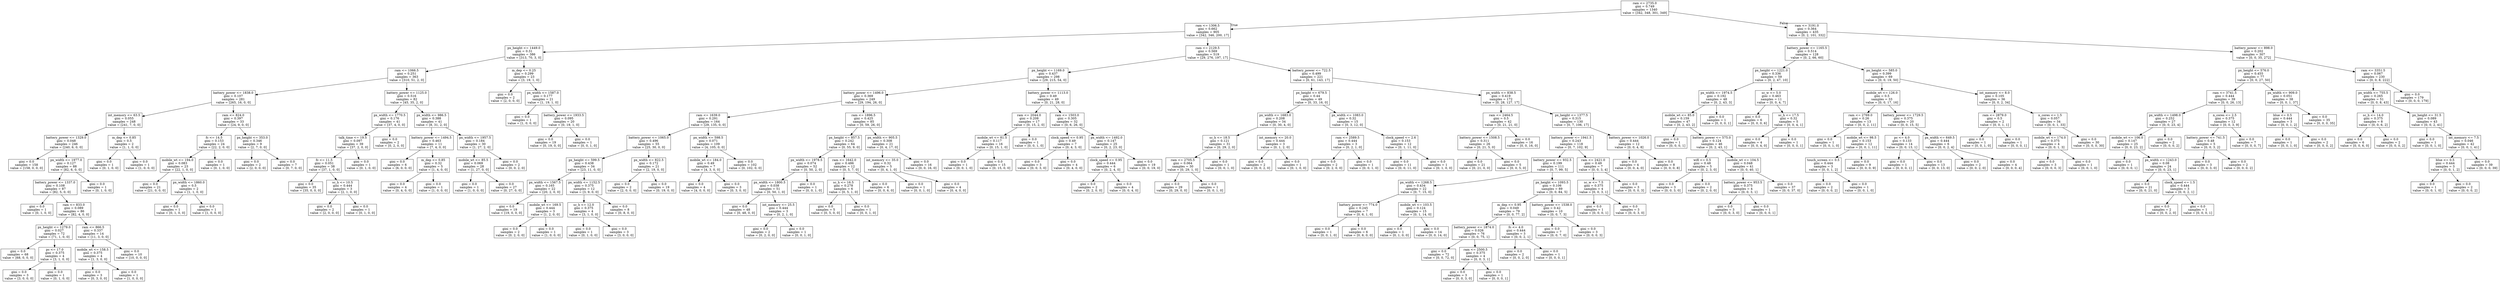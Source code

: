 digraph Tree {
node [shape=box] ;
0 [label="ram <= 2735.0\ngini = 0.749\nsamples = 1340\nvalue = [342, 348, 301, 349]"] ;
1 [label="ram <= 1306.5\ngini = 0.662\nsamples = 905\nvalue = [342, 346, 200, 17]"] ;
0 -> 1 [labeldistance=2.5, labelangle=45, headlabel="True"] ;
2 [label="px_height <= 1449.0\ngini = 0.31\nsamples = 386\nvalue = [313, 70, 3, 0]"] ;
1 -> 2 ;
3 [label="ram <= 1066.5\ngini = 0.251\nsamples = 363\nvalue = [310, 51, 2, 0]"] ;
2 -> 3 ;
4 [label="battery_power <= 1838.0\ngini = 0.107\nsamples = 281\nvalue = [265, 16, 0, 0]"] ;
3 -> 4 ;
5 [label="int_memory <= 63.5\ngini = 0.055\nsamples = 248\nvalue = [241, 7, 0, 0]"] ;
4 -> 5 ;
6 [label="battery_power <= 1329.0\ngini = 0.048\nsamples = 246\nvalue = [240, 6, 0, 0]"] ;
5 -> 6 ;
7 [label="gini = 0.0\nsamples = 158\nvalue = [158, 0, 0, 0]"] ;
6 -> 7 ;
8 [label="px_width <= 1977.0\ngini = 0.127\nsamples = 88\nvalue = [82, 6, 0, 0]"] ;
6 -> 8 ;
9 [label="battery_power <= 1337.0\ngini = 0.108\nsamples = 87\nvalue = [82, 5, 0, 0]"] ;
8 -> 9 ;
10 [label="gini = 0.0\nsamples = 1\nvalue = [0, 1, 0, 0]"] ;
9 -> 10 ;
11 [label="ram <= 833.0\ngini = 0.089\nsamples = 86\nvalue = [82, 4, 0, 0]"] ;
9 -> 11 ;
12 [label="px_height <= 1279.0\ngini = 0.027\nsamples = 72\nvalue = [71, 1, 0, 0]"] ;
11 -> 12 ;
13 [label="gini = 0.0\nsamples = 68\nvalue = [68, 0, 0, 0]"] ;
12 -> 13 ;
14 [label="pc <= 17.0\ngini = 0.375\nsamples = 4\nvalue = [3, 1, 0, 0]"] ;
12 -> 14 ;
15 [label="gini = 0.0\nsamples = 3\nvalue = [3, 0, 0, 0]"] ;
14 -> 15 ;
16 [label="gini = 0.0\nsamples = 1\nvalue = [0, 1, 0, 0]"] ;
14 -> 16 ;
17 [label="ram <= 866.5\ngini = 0.337\nsamples = 14\nvalue = [11, 3, 0, 0]"] ;
11 -> 17 ;
18 [label="mobile_wt <= 158.5\ngini = 0.375\nsamples = 4\nvalue = [1, 3, 0, 0]"] ;
17 -> 18 ;
19 [label="gini = 0.0\nsamples = 3\nvalue = [0, 3, 0, 0]"] ;
18 -> 19 ;
20 [label="gini = 0.0\nsamples = 1\nvalue = [1, 0, 0, 0]"] ;
18 -> 20 ;
21 [label="gini = 0.0\nsamples = 10\nvalue = [10, 0, 0, 0]"] ;
17 -> 21 ;
22 [label="gini = 0.0\nsamples = 1\nvalue = [0, 1, 0, 0]"] ;
8 -> 22 ;
23 [label="m_dep <= 0.85\ngini = 0.5\nsamples = 2\nvalue = [1, 1, 0, 0]"] ;
5 -> 23 ;
24 [label="gini = 0.0\nsamples = 1\nvalue = [0, 1, 0, 0]"] ;
23 -> 24 ;
25 [label="gini = 0.0\nsamples = 1\nvalue = [1, 0, 0, 0]"] ;
23 -> 25 ;
26 [label="ram <= 824.0\ngini = 0.397\nsamples = 33\nvalue = [24, 9, 0, 0]"] ;
4 -> 26 ;
27 [label="fc <= 14.5\ngini = 0.153\nsamples = 24\nvalue = [22, 2, 0, 0]"] ;
26 -> 27 ;
28 [label="mobile_wt <= 194.0\ngini = 0.083\nsamples = 23\nvalue = [22, 1, 0, 0]"] ;
27 -> 28 ;
29 [label="gini = 0.0\nsamples = 21\nvalue = [21, 0, 0, 0]"] ;
28 -> 29 ;
30 [label="px_width <= 1860.0\ngini = 0.5\nsamples = 2\nvalue = [1, 1, 0, 0]"] ;
28 -> 30 ;
31 [label="gini = 0.0\nsamples = 1\nvalue = [0, 1, 0, 0]"] ;
30 -> 31 ;
32 [label="gini = 0.0\nsamples = 1\nvalue = [1, 0, 0, 0]"] ;
30 -> 32 ;
33 [label="gini = 0.0\nsamples = 1\nvalue = [0, 1, 0, 0]"] ;
27 -> 33 ;
34 [label="px_height <= 353.0\ngini = 0.346\nsamples = 9\nvalue = [2, 7, 0, 0]"] ;
26 -> 34 ;
35 [label="gini = 0.0\nsamples = 2\nvalue = [2, 0, 0, 0]"] ;
34 -> 35 ;
36 [label="gini = 0.0\nsamples = 7\nvalue = [0, 7, 0, 0]"] ;
34 -> 36 ;
37 [label="battery_power <= 1125.0\ngini = 0.516\nsamples = 82\nvalue = [45, 35, 2, 0]"] ;
3 -> 37 ;
38 [label="px_width <= 1770.5\ngini = 0.176\nsamples = 41\nvalue = [37, 4, 0, 0]"] ;
37 -> 38 ;
39 [label="talk_time <= 19.5\ngini = 0.097\nsamples = 39\nvalue = [37, 2, 0, 0]"] ;
38 -> 39 ;
40 [label="fc <= 11.5\ngini = 0.051\nsamples = 38\nvalue = [37, 1, 0, 0]"] ;
39 -> 40 ;
41 [label="gini = 0.0\nsamples = 35\nvalue = [35, 0, 0, 0]"] ;
40 -> 41 ;
42 [label="sc_h <= 10.5\ngini = 0.444\nsamples = 3\nvalue = [2, 1, 0, 0]"] ;
40 -> 42 ;
43 [label="gini = 0.0\nsamples = 2\nvalue = [2, 0, 0, 0]"] ;
42 -> 43 ;
44 [label="gini = 0.0\nsamples = 1\nvalue = [0, 1, 0, 0]"] ;
42 -> 44 ;
45 [label="gini = 0.0\nsamples = 1\nvalue = [0, 1, 0, 0]"] ;
39 -> 45 ;
46 [label="gini = 0.0\nsamples = 2\nvalue = [0, 2, 0, 0]"] ;
38 -> 46 ;
47 [label="px_width <= 986.5\ngini = 0.388\nsamples = 41\nvalue = [8, 31, 2, 0]"] ;
37 -> 47 ;
48 [label="battery_power <= 1494.5\ngini = 0.463\nsamples = 11\nvalue = [7, 4, 0, 0]"] ;
47 -> 48 ;
49 [label="gini = 0.0\nsamples = 6\nvalue = [6, 0, 0, 0]"] ;
48 -> 49 ;
50 [label="m_dep <= 0.85\ngini = 0.32\nsamples = 5\nvalue = [1, 4, 0, 0]"] ;
48 -> 50 ;
51 [label="gini = 0.0\nsamples = 4\nvalue = [0, 4, 0, 0]"] ;
50 -> 51 ;
52 [label="gini = 0.0\nsamples = 1\nvalue = [1, 0, 0, 0]"] ;
50 -> 52 ;
53 [label="px_width <= 1957.5\ngini = 0.184\nsamples = 30\nvalue = [1, 27, 2, 0]"] ;
47 -> 53 ;
54 [label="mobile_wt <= 85.5\ngini = 0.069\nsamples = 28\nvalue = [1, 27, 0, 0]"] ;
53 -> 54 ;
55 [label="gini = 0.0\nsamples = 1\nvalue = [1, 0, 0, 0]"] ;
54 -> 55 ;
56 [label="gini = 0.0\nsamples = 27\nvalue = [0, 27, 0, 0]"] ;
54 -> 56 ;
57 [label="gini = 0.0\nsamples = 2\nvalue = [0, 0, 2, 0]"] ;
53 -> 57 ;
58 [label="m_dep <= 0.25\ngini = 0.299\nsamples = 23\nvalue = [3, 19, 1, 0]"] ;
2 -> 58 ;
59 [label="gini = 0.0\nsamples = 2\nvalue = [2, 0, 0, 0]"] ;
58 -> 59 ;
60 [label="px_width <= 1587.0\ngini = 0.177\nsamples = 21\nvalue = [1, 19, 1, 0]"] ;
58 -> 60 ;
61 [label="gini = 0.0\nsamples = 1\nvalue = [1, 0, 0, 0]"] ;
60 -> 61 ;
62 [label="battery_power <= 1933.5\ngini = 0.095\nsamples = 20\nvalue = [0, 19, 1, 0]"] ;
60 -> 62 ;
63 [label="gini = 0.0\nsamples = 19\nvalue = [0, 19, 0, 0]"] ;
62 -> 63 ;
64 [label="gini = 0.0\nsamples = 1\nvalue = [0, 0, 1, 0]"] ;
62 -> 64 ;
65 [label="ram <= 2129.5\ngini = 0.569\nsamples = 519\nvalue = [29, 276, 197, 17]"] ;
1 -> 65 ;
66 [label="px_height <= 1169.0\ngini = 0.437\nsamples = 298\nvalue = [29, 215, 54, 0]"] ;
65 -> 66 ;
67 [label="battery_power <= 1496.0\ngini = 0.369\nsamples = 249\nvalue = [29, 194, 26, 0]"] ;
66 -> 67 ;
68 [label="ram <= 1639.0\ngini = 0.291\nsamples = 164\nvalue = [29, 135, 0, 0]"] ;
67 -> 68 ;
69 [label="battery_power <= 1065.0\ngini = 0.496\nsamples = 55\nvalue = [25, 30, 0, 0]"] ;
68 -> 69 ;
70 [label="px_height <= 599.5\ngini = 0.438\nsamples = 34\nvalue = [23, 11, 0, 0]"] ;
69 -> 70 ;
71 [label="px_width <= 1567.5\ngini = 0.165\nsamples = 22\nvalue = [20, 2, 0, 0]"] ;
70 -> 71 ;
72 [label="gini = 0.0\nsamples = 19\nvalue = [19, 0, 0, 0]"] ;
71 -> 72 ;
73 [label="mobile_wt <= 169.5\ngini = 0.444\nsamples = 3\nvalue = [1, 2, 0, 0]"] ;
71 -> 73 ;
74 [label="gini = 0.0\nsamples = 2\nvalue = [0, 2, 0, 0]"] ;
73 -> 74 ;
75 [label="gini = 0.0\nsamples = 1\nvalue = [1, 0, 0, 0]"] ;
73 -> 75 ;
76 [label="px_width <= 1152.5\ngini = 0.375\nsamples = 12\nvalue = [3, 9, 0, 0]"] ;
70 -> 76 ;
77 [label="sc_h <= 12.0\ngini = 0.375\nsamples = 4\nvalue = [3, 1, 0, 0]"] ;
76 -> 77 ;
78 [label="gini = 0.0\nsamples = 1\nvalue = [0, 1, 0, 0]"] ;
77 -> 78 ;
79 [label="gini = 0.0\nsamples = 3\nvalue = [3, 0, 0, 0]"] ;
77 -> 79 ;
80 [label="gini = 0.0\nsamples = 8\nvalue = [0, 8, 0, 0]"] ;
76 -> 80 ;
81 [label="px_width <= 822.5\ngini = 0.172\nsamples = 21\nvalue = [2, 19, 0, 0]"] ;
69 -> 81 ;
82 [label="gini = 0.0\nsamples = 2\nvalue = [2, 0, 0, 0]"] ;
81 -> 82 ;
83 [label="gini = 0.0\nsamples = 19\nvalue = [0, 19, 0, 0]"] ;
81 -> 83 ;
84 [label="px_width <= 598.5\ngini = 0.071\nsamples = 109\nvalue = [4, 105, 0, 0]"] ;
68 -> 84 ;
85 [label="mobile_wt <= 184.0\ngini = 0.49\nsamples = 7\nvalue = [4, 3, 0, 0]"] ;
84 -> 85 ;
86 [label="gini = 0.0\nsamples = 4\nvalue = [4, 0, 0, 0]"] ;
85 -> 86 ;
87 [label="gini = 0.0\nsamples = 3\nvalue = [0, 3, 0, 0]"] ;
85 -> 87 ;
88 [label="gini = 0.0\nsamples = 102\nvalue = [0, 102, 0, 0]"] ;
84 -> 88 ;
89 [label="ram <= 1896.5\ngini = 0.425\nsamples = 85\nvalue = [0, 59, 26, 0]"] ;
67 -> 89 ;
90 [label="px_height <= 857.5\ngini = 0.242\nsamples = 64\nvalue = [0, 55, 9, 0]"] ;
89 -> 90 ;
91 [label="px_width <= 1978.5\ngini = 0.074\nsamples = 52\nvalue = [0, 50, 2, 0]"] ;
90 -> 91 ;
92 [label="px_width <= 1800.5\ngini = 0.038\nsamples = 51\nvalue = [0, 50, 1, 0]"] ;
91 -> 92 ;
93 [label="gini = 0.0\nsamples = 48\nvalue = [0, 48, 0, 0]"] ;
92 -> 93 ;
94 [label="int_memory <= 25.5\ngini = 0.444\nsamples = 3\nvalue = [0, 2, 1, 0]"] ;
92 -> 94 ;
95 [label="gini = 0.0\nsamples = 2\nvalue = [0, 2, 0, 0]"] ;
94 -> 95 ;
96 [label="gini = 0.0\nsamples = 1\nvalue = [0, 0, 1, 0]"] ;
94 -> 96 ;
97 [label="gini = 0.0\nsamples = 1\nvalue = [0, 0, 1, 0]"] ;
91 -> 97 ;
98 [label="ram <= 1642.0\ngini = 0.486\nsamples = 12\nvalue = [0, 5, 7, 0]"] ;
90 -> 98 ;
99 [label="sc_h <= 16.5\ngini = 0.278\nsamples = 6\nvalue = [0, 5, 1, 0]"] ;
98 -> 99 ;
100 [label="gini = 0.0\nsamples = 5\nvalue = [0, 5, 0, 0]"] ;
99 -> 100 ;
101 [label="gini = 0.0\nsamples = 1\nvalue = [0, 0, 1, 0]"] ;
99 -> 101 ;
102 [label="gini = 0.0\nsamples = 6\nvalue = [0, 0, 6, 0]"] ;
98 -> 102 ;
103 [label="px_width <= 905.5\ngini = 0.308\nsamples = 21\nvalue = [0, 4, 17, 0]"] ;
89 -> 103 ;
104 [label="int_memory <= 35.0\ngini = 0.32\nsamples = 5\nvalue = [0, 4, 1, 0]"] ;
103 -> 104 ;
105 [label="gini = 0.0\nsamples = 1\nvalue = [0, 0, 1, 0]"] ;
104 -> 105 ;
106 [label="gini = 0.0\nsamples = 4\nvalue = [0, 4, 0, 0]"] ;
104 -> 106 ;
107 [label="gini = 0.0\nsamples = 16\nvalue = [0, 0, 16, 0]"] ;
103 -> 107 ;
108 [label="battery_power <= 1113.0\ngini = 0.49\nsamples = 49\nvalue = [0, 21, 28, 0]"] ;
66 -> 108 ;
109 [label="ram <= 2044.0\ngini = 0.208\nsamples = 17\nvalue = [0, 15, 2, 0]"] ;
108 -> 109 ;
110 [label="mobile_wt <= 81.5\ngini = 0.117\nsamples = 16\nvalue = [0, 15, 1, 0]"] ;
109 -> 110 ;
111 [label="gini = 0.0\nsamples = 1\nvalue = [0, 0, 1, 0]"] ;
110 -> 111 ;
112 [label="gini = 0.0\nsamples = 15\nvalue = [0, 15, 0, 0]"] ;
110 -> 112 ;
113 [label="gini = 0.0\nsamples = 1\nvalue = [0, 0, 1, 0]"] ;
109 -> 113 ;
114 [label="ram <= 1503.0\ngini = 0.305\nsamples = 32\nvalue = [0, 6, 26, 0]"] ;
108 -> 114 ;
115 [label="clock_speed <= 0.95\ngini = 0.49\nsamples = 7\nvalue = [0, 4, 3, 0]"] ;
114 -> 115 ;
116 [label="gini = 0.0\nsamples = 3\nvalue = [0, 0, 3, 0]"] ;
115 -> 116 ;
117 [label="gini = 0.0\nsamples = 4\nvalue = [0, 4, 0, 0]"] ;
115 -> 117 ;
118 [label="px_width <= 1492.0\ngini = 0.147\nsamples = 25\nvalue = [0, 2, 23, 0]"] ;
114 -> 118 ;
119 [label="clock_speed <= 0.95\ngini = 0.444\nsamples = 6\nvalue = [0, 2, 4, 0]"] ;
118 -> 119 ;
120 [label="gini = 0.0\nsamples = 2\nvalue = [0, 2, 0, 0]"] ;
119 -> 120 ;
121 [label="gini = 0.0\nsamples = 4\nvalue = [0, 0, 4, 0]"] ;
119 -> 121 ;
122 [label="gini = 0.0\nsamples = 19\nvalue = [0, 0, 19, 0]"] ;
118 -> 122 ;
123 [label="battery_power <= 722.5\ngini = 0.499\nsamples = 221\nvalue = [0, 61, 143, 17]"] ;
65 -> 123 ;
124 [label="px_height <= 679.5\ngini = 0.44\nsamples = 49\nvalue = [0, 33, 16, 0]"] ;
123 -> 124 ;
125 [label="px_width <= 1683.0\ngini = 0.208\nsamples = 34\nvalue = [0, 30, 4, 0]"] ;
124 -> 125 ;
126 [label="sc_h <= 18.5\ngini = 0.121\nsamples = 31\nvalue = [0, 29, 2, 0]"] ;
125 -> 126 ;
127 [label="ram <= 2705.5\ngini = 0.064\nsamples = 30\nvalue = [0, 29, 1, 0]"] ;
126 -> 127 ;
128 [label="gini = 0.0\nsamples = 29\nvalue = [0, 29, 0, 0]"] ;
127 -> 128 ;
129 [label="gini = 0.0\nsamples = 1\nvalue = [0, 0, 1, 0]"] ;
127 -> 129 ;
130 [label="gini = 0.0\nsamples = 1\nvalue = [0, 0, 1, 0]"] ;
126 -> 130 ;
131 [label="int_memory <= 20.0\ngini = 0.444\nsamples = 3\nvalue = [0, 1, 2, 0]"] ;
125 -> 131 ;
132 [label="gini = 0.0\nsamples = 2\nvalue = [0, 0, 2, 0]"] ;
131 -> 132 ;
133 [label="gini = 0.0\nsamples = 1\nvalue = [0, 1, 0, 0]"] ;
131 -> 133 ;
134 [label="px_width <= 1083.0\ngini = 0.32\nsamples = 15\nvalue = [0, 3, 12, 0]"] ;
124 -> 134 ;
135 [label="ram <= 2589.5\ngini = 0.444\nsamples = 3\nvalue = [0, 2, 1, 0]"] ;
134 -> 135 ;
136 [label="gini = 0.0\nsamples = 2\nvalue = [0, 2, 0, 0]"] ;
135 -> 136 ;
137 [label="gini = 0.0\nsamples = 1\nvalue = [0, 0, 1, 0]"] ;
135 -> 137 ;
138 [label="clock_speed <= 2.6\ngini = 0.153\nsamples = 12\nvalue = [0, 1, 11, 0]"] ;
134 -> 138 ;
139 [label="gini = 0.0\nsamples = 11\nvalue = [0, 0, 11, 0]"] ;
138 -> 139 ;
140 [label="gini = 0.0\nsamples = 1\nvalue = [0, 1, 0, 0]"] ;
138 -> 140 ;
141 [label="px_width <= 838.5\ngini = 0.419\nsamples = 172\nvalue = [0, 28, 127, 17]"] ;
123 -> 141 ;
142 [label="ram <= 2464.5\ngini = 0.5\nsamples = 42\nvalue = [0, 21, 21, 0]"] ;
141 -> 142 ;
143 [label="battery_power <= 1508.5\ngini = 0.311\nsamples = 26\nvalue = [0, 21, 5, 0]"] ;
142 -> 143 ;
144 [label="gini = 0.0\nsamples = 21\nvalue = [0, 21, 0, 0]"] ;
143 -> 144 ;
145 [label="gini = 0.0\nsamples = 5\nvalue = [0, 0, 5, 0]"] ;
143 -> 145 ;
146 [label="gini = 0.0\nsamples = 16\nvalue = [0, 0, 16, 0]"] ;
142 -> 146 ;
147 [label="px_height <= 1377.5\ngini = 0.315\nsamples = 130\nvalue = [0, 7, 106, 17]"] ;
141 -> 147 ;
148 [label="battery_power <= 1941.5\ngini = 0.243\nsamples = 118\nvalue = [0, 7, 102, 9]"] ;
147 -> 148 ;
149 [label="battery_power <= 932.5\ngini = 0.199\nsamples = 111\nvalue = [0, 7, 99, 5]"] ;
148 -> 149 ;
150 [label="px_width <= 1268.5\ngini = 0.434\nsamples = 22\nvalue = [0, 7, 15, 0]"] ;
149 -> 150 ;
151 [label="battery_power <= 774.0\ngini = 0.245\nsamples = 7\nvalue = [0, 6, 1, 0]"] ;
150 -> 151 ;
152 [label="gini = 0.0\nsamples = 1\nvalue = [0, 0, 1, 0]"] ;
151 -> 152 ;
153 [label="gini = 0.0\nsamples = 6\nvalue = [0, 6, 0, 0]"] ;
151 -> 153 ;
154 [label="mobile_wt <= 103.5\ngini = 0.124\nsamples = 15\nvalue = [0, 1, 14, 0]"] ;
150 -> 154 ;
155 [label="gini = 0.0\nsamples = 1\nvalue = [0, 1, 0, 0]"] ;
154 -> 155 ;
156 [label="gini = 0.0\nsamples = 14\nvalue = [0, 0, 14, 0]"] ;
154 -> 156 ;
157 [label="px_height <= 1093.5\ngini = 0.106\nsamples = 89\nvalue = [0, 0, 84, 5]"] ;
149 -> 157 ;
158 [label="m_dep <= 0.95\ngini = 0.049\nsamples = 79\nvalue = [0, 0, 77, 2]"] ;
157 -> 158 ;
159 [label="battery_power <= 1874.0\ngini = 0.026\nsamples = 76\nvalue = [0, 0, 75, 1]"] ;
158 -> 159 ;
160 [label="gini = 0.0\nsamples = 72\nvalue = [0, 0, 72, 0]"] ;
159 -> 160 ;
161 [label="ram <= 2500.5\ngini = 0.375\nsamples = 4\nvalue = [0, 0, 3, 1]"] ;
159 -> 161 ;
162 [label="gini = 0.0\nsamples = 3\nvalue = [0, 0, 3, 0]"] ;
161 -> 162 ;
163 [label="gini = 0.0\nsamples = 1\nvalue = [0, 0, 0, 1]"] ;
161 -> 163 ;
164 [label="fc <= 4.0\ngini = 0.444\nsamples = 3\nvalue = [0, 0, 2, 1]"] ;
158 -> 164 ;
165 [label="gini = 0.0\nsamples = 2\nvalue = [0, 0, 2, 0]"] ;
164 -> 165 ;
166 [label="gini = 0.0\nsamples = 1\nvalue = [0, 0, 0, 1]"] ;
164 -> 166 ;
167 [label="battery_power <= 1538.0\ngini = 0.42\nsamples = 10\nvalue = [0, 0, 7, 3]"] ;
157 -> 167 ;
168 [label="gini = 0.0\nsamples = 7\nvalue = [0, 0, 7, 0]"] ;
167 -> 168 ;
169 [label="gini = 0.0\nsamples = 3\nvalue = [0, 0, 0, 3]"] ;
167 -> 169 ;
170 [label="ram <= 2421.0\ngini = 0.49\nsamples = 7\nvalue = [0, 0, 3, 4]"] ;
148 -> 170 ;
171 [label="sc_w <= 7.5\ngini = 0.375\nsamples = 4\nvalue = [0, 0, 3, 1]"] ;
170 -> 171 ;
172 [label="gini = 0.0\nsamples = 1\nvalue = [0, 0, 0, 1]"] ;
171 -> 172 ;
173 [label="gini = 0.0\nsamples = 3\nvalue = [0, 0, 3, 0]"] ;
171 -> 173 ;
174 [label="gini = 0.0\nsamples = 3\nvalue = [0, 0, 0, 3]"] ;
170 -> 174 ;
175 [label="battery_power <= 1026.0\ngini = 0.444\nsamples = 12\nvalue = [0, 0, 4, 8]"] ;
147 -> 175 ;
176 [label="gini = 0.0\nsamples = 4\nvalue = [0, 0, 4, 0]"] ;
175 -> 176 ;
177 [label="gini = 0.0\nsamples = 8\nvalue = [0, 0, 0, 8]"] ;
175 -> 177 ;
178 [label="ram <= 3191.0\ngini = 0.364\nsamples = 435\nvalue = [0, 2, 101, 332]"] ;
0 -> 178 [labeldistance=2.5, labelangle=-45, headlabel="False"] ;
179 [label="battery_power <= 1165.5\ngini = 0.514\nsamples = 128\nvalue = [0, 2, 66, 60]"] ;
178 -> 179 ;
180 [label="px_height <= 1221.0\ngini = 0.336\nsamples = 59\nvalue = [0, 2, 47, 10]"] ;
179 -> 180 ;
181 [label="px_width <= 1974.5\ngini = 0.192\nsamples = 48\nvalue = [0, 2, 43, 3]"] ;
180 -> 181 ;
182 [label="mobile_wt <= 85.0\ngini = 0.159\nsamples = 47\nvalue = [0, 2, 43, 2]"] ;
181 -> 182 ;
183 [label="gini = 0.0\nsamples = 1\nvalue = [0, 0, 0, 1]"] ;
182 -> 183 ;
184 [label="battery_power <= 575.0\ngini = 0.124\nsamples = 46\nvalue = [0, 2, 43, 1]"] ;
182 -> 184 ;
185 [label="wifi <= 0.5\ngini = 0.48\nsamples = 5\nvalue = [0, 2, 3, 0]"] ;
184 -> 185 ;
186 [label="gini = 0.0\nsamples = 3\nvalue = [0, 0, 3, 0]"] ;
185 -> 186 ;
187 [label="gini = 0.0\nsamples = 2\nvalue = [0, 2, 0, 0]"] ;
185 -> 187 ;
188 [label="mobile_wt <= 104.5\ngini = 0.048\nsamples = 41\nvalue = [0, 0, 40, 1]"] ;
184 -> 188 ;
189 [label="battery_power <= 953.5\ngini = 0.375\nsamples = 4\nvalue = [0, 0, 3, 1]"] ;
188 -> 189 ;
190 [label="gini = 0.0\nsamples = 3\nvalue = [0, 0, 3, 0]"] ;
189 -> 190 ;
191 [label="gini = 0.0\nsamples = 1\nvalue = [0, 0, 0, 1]"] ;
189 -> 191 ;
192 [label="gini = 0.0\nsamples = 37\nvalue = [0, 0, 37, 0]"] ;
188 -> 192 ;
193 [label="gini = 0.0\nsamples = 1\nvalue = [0, 0, 0, 1]"] ;
181 -> 193 ;
194 [label="sc_w <= 5.0\ngini = 0.463\nsamples = 11\nvalue = [0, 0, 4, 7]"] ;
180 -> 194 ;
195 [label="gini = 0.0\nsamples = 6\nvalue = [0, 0, 0, 6]"] ;
194 -> 195 ;
196 [label="sc_h <= 17.5\ngini = 0.32\nsamples = 5\nvalue = [0, 0, 4, 1]"] ;
194 -> 196 ;
197 [label="gini = 0.0\nsamples = 4\nvalue = [0, 0, 4, 0]"] ;
196 -> 197 ;
198 [label="gini = 0.0\nsamples = 1\nvalue = [0, 0, 0, 1]"] ;
196 -> 198 ;
199 [label="px_height <= 585.0\ngini = 0.399\nsamples = 69\nvalue = [0, 0, 19, 50]"] ;
179 -> 199 ;
200 [label="mobile_wt <= 126.0\ngini = 0.5\nsamples = 33\nvalue = [0, 0, 17, 16]"] ;
199 -> 200 ;
201 [label="ram <= 2769.0\ngini = 0.26\nsamples = 13\nvalue = [0, 0, 2, 11]"] ;
200 -> 201 ;
202 [label="gini = 0.0\nsamples = 1\nvalue = [0, 0, 1, 0]"] ;
201 -> 202 ;
203 [label="mobile_wt <= 98.5\ngini = 0.153\nsamples = 12\nvalue = [0, 0, 1, 11]"] ;
201 -> 203 ;
204 [label="touch_screen <= 0.5\ngini = 0.444\nsamples = 3\nvalue = [0, 0, 1, 2]"] ;
203 -> 204 ;
205 [label="gini = 0.0\nsamples = 2\nvalue = [0, 0, 0, 2]"] ;
204 -> 205 ;
206 [label="gini = 0.0\nsamples = 1\nvalue = [0, 0, 1, 0]"] ;
204 -> 206 ;
207 [label="gini = 0.0\nsamples = 9\nvalue = [0, 0, 0, 9]"] ;
203 -> 207 ;
208 [label="battery_power <= 1729.5\ngini = 0.375\nsamples = 20\nvalue = [0, 0, 15, 5]"] ;
200 -> 208 ;
209 [label="pc <= 4.0\ngini = 0.133\nsamples = 14\nvalue = [0, 0, 13, 1]"] ;
208 -> 209 ;
210 [label="gini = 0.0\nsamples = 1\nvalue = [0, 0, 0, 1]"] ;
209 -> 210 ;
211 [label="gini = 0.0\nsamples = 13\nvalue = [0, 0, 13, 0]"] ;
209 -> 211 ;
212 [label="px_width <= 649.5\ngini = 0.444\nsamples = 6\nvalue = [0, 0, 2, 4]"] ;
208 -> 212 ;
213 [label="gini = 0.0\nsamples = 2\nvalue = [0, 0, 2, 0]"] ;
212 -> 213 ;
214 [label="gini = 0.0\nsamples = 4\nvalue = [0, 0, 0, 4]"] ;
212 -> 214 ;
215 [label="int_memory <= 8.0\ngini = 0.105\nsamples = 36\nvalue = [0, 0, 2, 34]"] ;
199 -> 215 ;
216 [label="ram <= 2879.0\ngini = 0.5\nsamples = 2\nvalue = [0, 0, 1, 1]"] ;
215 -> 216 ;
217 [label="gini = 0.0\nsamples = 1\nvalue = [0, 0, 1, 0]"] ;
216 -> 217 ;
218 [label="gini = 0.0\nsamples = 1\nvalue = [0, 0, 0, 1]"] ;
216 -> 218 ;
219 [label="n_cores <= 1.5\ngini = 0.057\nsamples = 34\nvalue = [0, 0, 1, 33]"] ;
215 -> 219 ;
220 [label="mobile_wt <= 174.0\ngini = 0.375\nsamples = 4\nvalue = [0, 0, 1, 3]"] ;
219 -> 220 ;
221 [label="gini = 0.0\nsamples = 3\nvalue = [0, 0, 0, 3]"] ;
220 -> 221 ;
222 [label="gini = 0.0\nsamples = 1\nvalue = [0, 0, 1, 0]"] ;
220 -> 222 ;
223 [label="gini = 0.0\nsamples = 30\nvalue = [0, 0, 0, 30]"] ;
219 -> 223 ;
224 [label="battery_power <= 898.0\ngini = 0.202\nsamples = 307\nvalue = [0, 0, 35, 272]"] ;
178 -> 224 ;
225 [label="px_height <= 576.0\ngini = 0.455\nsamples = 77\nvalue = [0, 0, 27, 50]"] ;
224 -> 225 ;
226 [label="ram <= 3741.5\ngini = 0.444\nsamples = 39\nvalue = [0, 0, 26, 13]"] ;
225 -> 226 ;
227 [label="px_width <= 1498.0\ngini = 0.252\nsamples = 27\nvalue = [0, 0, 23, 4]"] ;
226 -> 227 ;
228 [label="mobile_wt <= 106.0\ngini = 0.147\nsamples = 25\nvalue = [0, 0, 23, 2]"] ;
227 -> 228 ;
229 [label="gini = 0.0\nsamples = 1\nvalue = [0, 0, 0, 1]"] ;
228 -> 229 ;
230 [label="px_width <= 1243.0\ngini = 0.08\nsamples = 24\nvalue = [0, 0, 23, 1]"] ;
228 -> 230 ;
231 [label="gini = 0.0\nsamples = 21\nvalue = [0, 0, 21, 0]"] ;
230 -> 231 ;
232 [label="clock_speed <= 1.5\ngini = 0.444\nsamples = 3\nvalue = [0, 0, 2, 1]"] ;
230 -> 232 ;
233 [label="gini = 0.0\nsamples = 2\nvalue = [0, 0, 2, 0]"] ;
232 -> 233 ;
234 [label="gini = 0.0\nsamples = 1\nvalue = [0, 0, 0, 1]"] ;
232 -> 234 ;
235 [label="gini = 0.0\nsamples = 2\nvalue = [0, 0, 0, 2]"] ;
227 -> 235 ;
236 [label="n_cores <= 2.5\ngini = 0.375\nsamples = 12\nvalue = [0, 0, 3, 9]"] ;
226 -> 236 ;
237 [label="battery_power <= 741.5\ngini = 0.48\nsamples = 5\nvalue = [0, 0, 3, 2]"] ;
236 -> 237 ;
238 [label="gini = 0.0\nsamples = 3\nvalue = [0, 0, 3, 0]"] ;
237 -> 238 ;
239 [label="gini = 0.0\nsamples = 2\nvalue = [0, 0, 0, 2]"] ;
237 -> 239 ;
240 [label="gini = 0.0\nsamples = 7\nvalue = [0, 0, 0, 7]"] ;
236 -> 240 ;
241 [label="px_width <= 909.0\ngini = 0.051\nsamples = 38\nvalue = [0, 0, 1, 37]"] ;
225 -> 241 ;
242 [label="blue <= 0.5\ngini = 0.444\nsamples = 3\nvalue = [0, 0, 1, 2]"] ;
241 -> 242 ;
243 [label="gini = 0.0\nsamples = 1\nvalue = [0, 0, 1, 0]"] ;
242 -> 243 ;
244 [label="gini = 0.0\nsamples = 2\nvalue = [0, 0, 0, 2]"] ;
242 -> 244 ;
245 [label="gini = 0.0\nsamples = 35\nvalue = [0, 0, 0, 35]"] ;
241 -> 245 ;
246 [label="ram <= 3351.5\ngini = 0.067\nsamples = 230\nvalue = [0, 0, 8, 222]"] ;
224 -> 246 ;
247 [label="px_width <= 755.5\ngini = 0.265\nsamples = 51\nvalue = [0, 0, 8, 43]"] ;
246 -> 247 ;
248 [label="sc_h <= 14.0\ngini = 0.375\nsamples = 8\nvalue = [0, 0, 6, 2]"] ;
247 -> 248 ;
249 [label="gini = 0.0\nsamples = 6\nvalue = [0, 0, 6, 0]"] ;
248 -> 249 ;
250 [label="gini = 0.0\nsamples = 2\nvalue = [0, 0, 0, 2]"] ;
248 -> 250 ;
251 [label="px_height <= 31.5\ngini = 0.089\nsamples = 43\nvalue = [0, 0, 2, 41]"] ;
247 -> 251 ;
252 [label="gini = 0.0\nsamples = 1\nvalue = [0, 0, 1, 0]"] ;
251 -> 252 ;
253 [label="int_memory <= 7.5\ngini = 0.046\nsamples = 42\nvalue = [0, 0, 1, 41]"] ;
251 -> 253 ;
254 [label="blue <= 0.5\ngini = 0.444\nsamples = 3\nvalue = [0, 0, 1, 2]"] ;
253 -> 254 ;
255 [label="gini = 0.0\nsamples = 1\nvalue = [0, 0, 1, 0]"] ;
254 -> 255 ;
256 [label="gini = 0.0\nsamples = 2\nvalue = [0, 0, 0, 2]"] ;
254 -> 256 ;
257 [label="gini = 0.0\nsamples = 39\nvalue = [0, 0, 0, 39]"] ;
253 -> 257 ;
258 [label="gini = 0.0\nsamples = 179\nvalue = [0, 0, 0, 179]"] ;
246 -> 258 ;
}